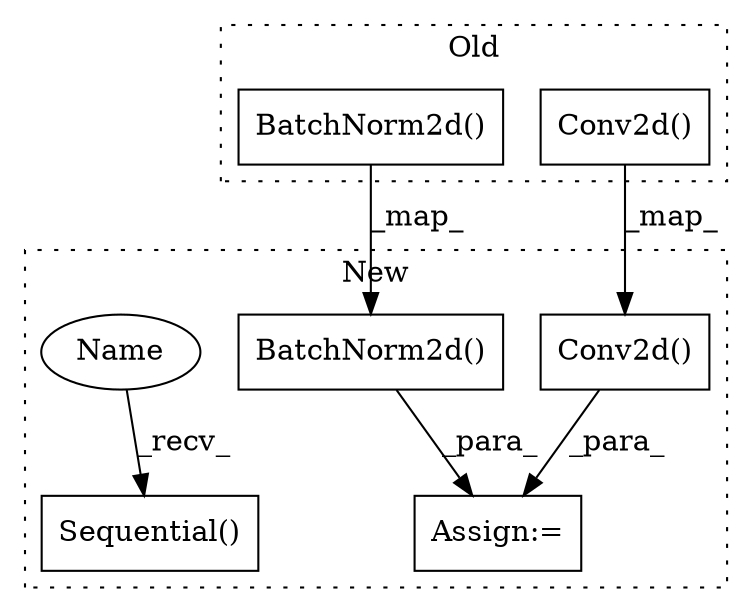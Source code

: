 digraph G {
subgraph cluster0 {
1 [label="BatchNorm2d()" a="75" s="1176,1198" l="15,1" shape="box"];
4 [label="Conv2d()" a="75" s="1668,1685" l="10,48" shape="box"];
label = "Old";
style="dotted";
}
subgraph cluster1 {
2 [label="BatchNorm2d()" a="75" s="2389,2411" l="15,1" shape="box"];
3 [label="Assign:=" a="68" s="2256" l="3" shape="box"];
5 [label="Conv2d()" a="75" s="2881,2898" l="10,48" shape="box"];
6 [label="Sequential()" a="75" s="1982,2194" l="59,43" shape="box"];
7 [label="Name" a="87" s="1982" l="2" shape="ellipse"];
label = "New";
style="dotted";
}
1 -> 2 [label="_map_"];
2 -> 3 [label="_para_"];
4 -> 5 [label="_map_"];
5 -> 3 [label="_para_"];
7 -> 6 [label="_recv_"];
}